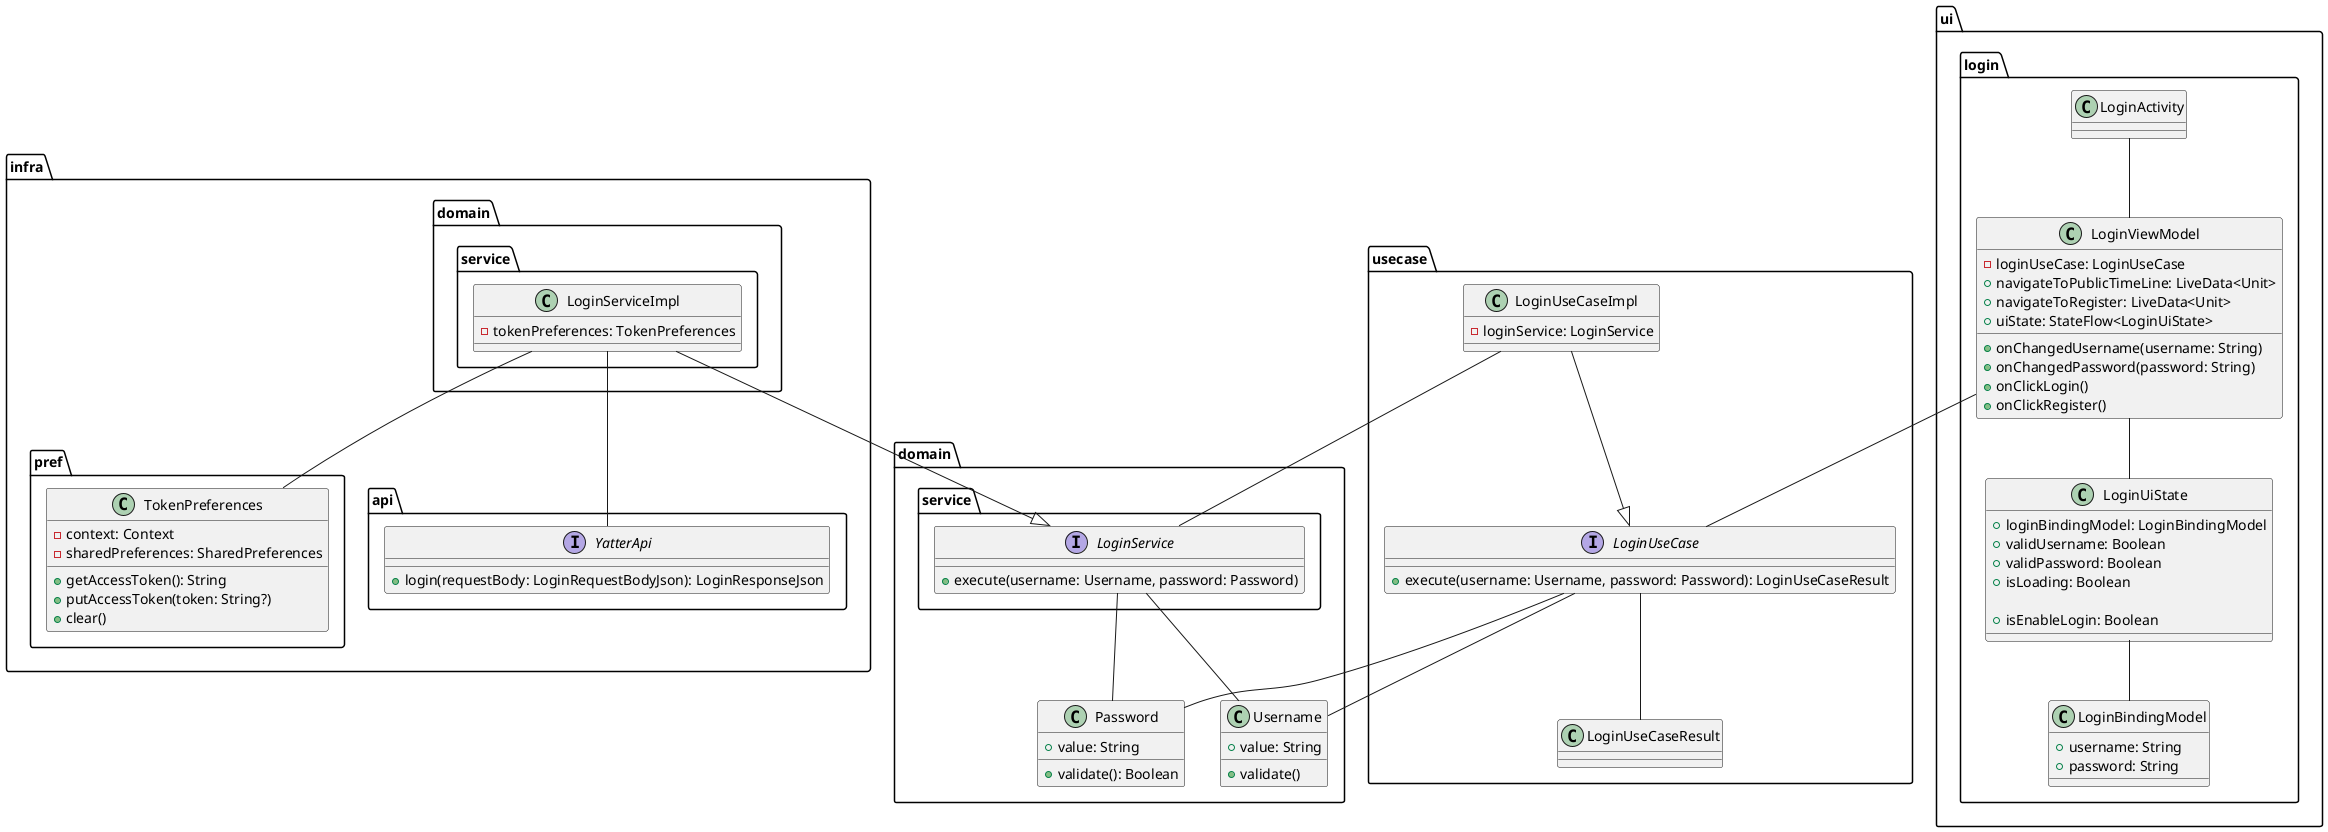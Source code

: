 @startuml

package domain {
  class Password {
    + value: String
    + validate(): Boolean
  }

  class Username {
    + value: String
    + validate()
  }

  package service {
    interface LoginService {
      + execute(username: Username, password: Password)
    }
  }
}

package infra {
  package pref {
    class TokenPreferences {
      - context: Context
      - sharedPreferences: SharedPreferences
      + getAccessToken(): String
      + putAccessToken(token: String?)
      + clear()
    }
  }

  package domain {
    package service {
      class LoginServiceImpl {
        - tokenPreferences: TokenPreferences
      }
    }
  }

  package api {
    interface YatterApi {
      + login(requestBody: LoginRequestBodyJson): LoginResponseJson
    }
  }
}

package usecase {
  interface LoginUseCase {
    + execute(username: Username, password: Password): LoginUseCaseResult
  }

  class LoginUseCaseImpl {
    - loginService: LoginService
  }

  class LoginUseCaseResult {
  }
}

package ui {
  package login {
    class LoginActivity
    class LoginViewModel {
      - loginUseCase: LoginUseCase
      + navigateToPublicTimeLine: LiveData<Unit>
      + navigateToRegister: LiveData<Unit>
      + uiState: StateFlow<LoginUiState>

      + onChangedUsername(username: String)
      + onChangedPassword(password: String)
      + onClickLogin()
      + onClickRegister()
    }
    class LoginUiState {
      + loginBindingModel: LoginBindingModel
      + validUsername: Boolean
      + validPassword: Boolean
      + isLoading: Boolean

      + isEnableLogin: Boolean
    }
    class LoginBindingModel {
      + username: String
      + password: String
    }
  }
}

LoginServiceImpl -- TokenPreferences
LoginServiceImpl -- YatterApi
LoginServiceImpl --|> LoginService

LoginActivity -- LoginViewModel
LoginViewModel -- LoginUseCase
LoginViewModel -- LoginUiState
LoginUiState -- LoginBindingModel

LoginUseCaseImpl -- LoginService
LoginUseCaseImpl --|> LoginUseCase

LoginUseCase -- LoginUseCaseResult

LoginUseCase -- Username
LoginUseCase -- Password

LoginService -- Username
LoginService -- Password
@enduml